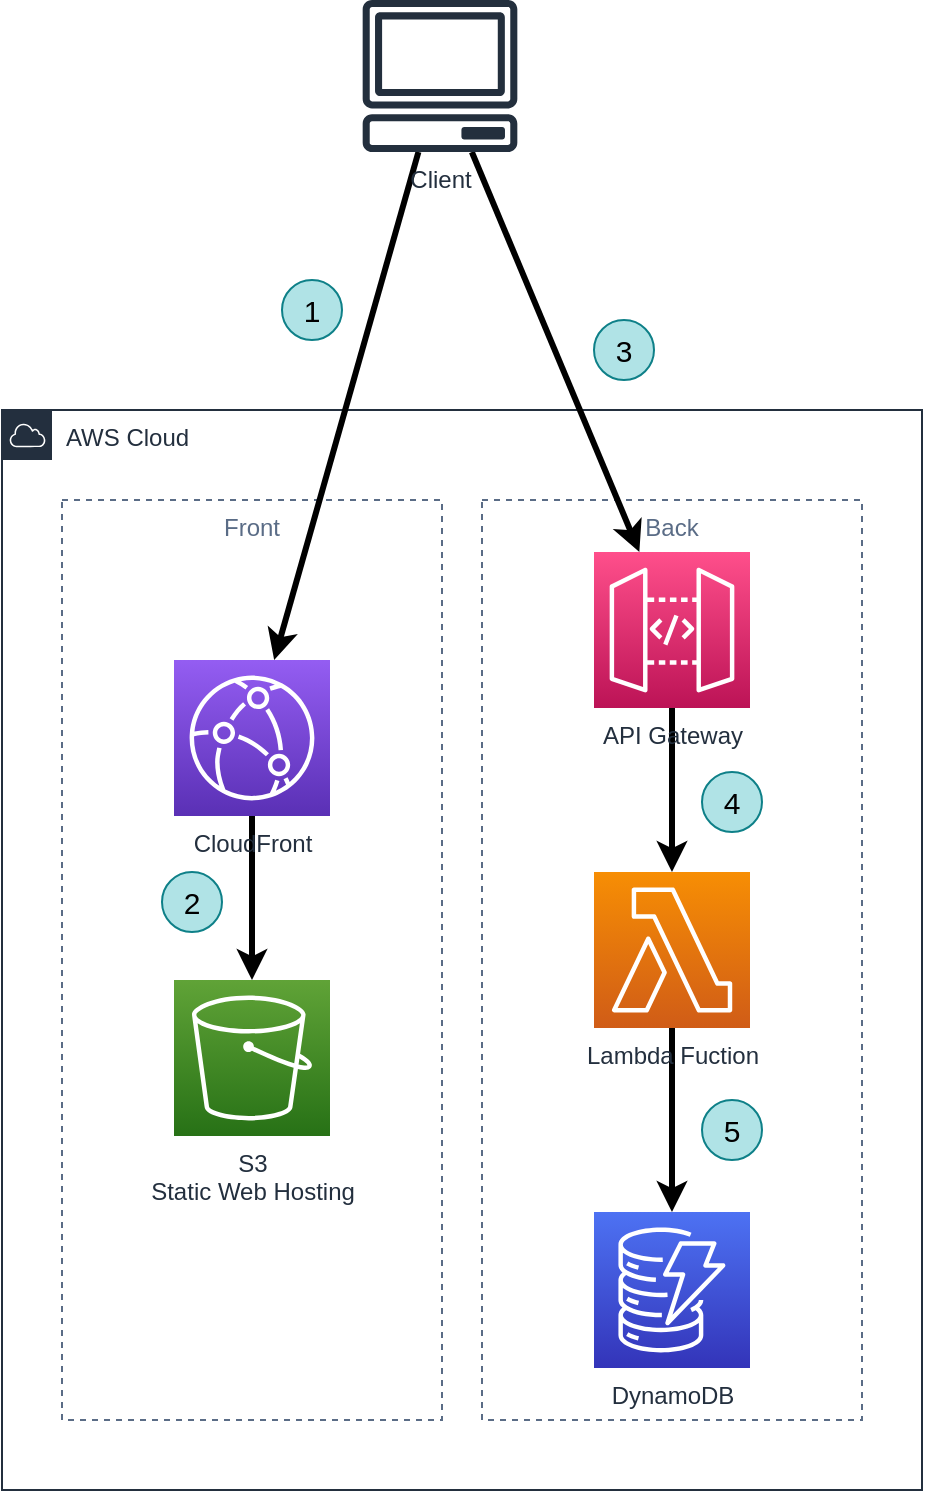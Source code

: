 <mxfile version="15.7.3" type="device"><diagram id="Jqq7ZYosNHJVFauFcloM" name="Page-1"><mxGraphModel dx="1301" dy="1002" grid="1" gridSize="10" guides="1" tooltips="1" connect="1" arrows="1" fold="1" page="1" pageScale="1" pageWidth="850" pageHeight="1100" math="0" shadow="0"><root><mxCell id="0"/><mxCell id="1" parent="0"/><mxCell id="fvcDsFudcQTS2ojDKouD-9" value="Back" style="fillColor=none;strokeColor=#5A6C86;dashed=1;verticalAlign=top;fontStyle=0;fontColor=#5A6C86;" vertex="1" parent="1"><mxGeometry x="420" y="380" width="190" height="460" as="geometry"/></mxCell><mxCell id="YJ0N07vI-W_dVfbIx42Z-2" value="AWS Cloud" style="points=[[0,0],[0.25,0],[0.5,0],[0.75,0],[1,0],[1,0.25],[1,0.5],[1,0.75],[1,1],[0.75,1],[0.5,1],[0.25,1],[0,1],[0,0.75],[0,0.5],[0,0.25]];outlineConnect=0;gradientColor=none;html=1;whiteSpace=wrap;fontSize=12;fontStyle=0;shape=mxgraph.aws4.group;grIcon=mxgraph.aws4.group_aws_cloud;strokeColor=#232F3E;fillColor=none;verticalAlign=top;align=left;spacingLeft=30;fontColor=#232F3E;dashed=0;" parent="1" vertex="1"><mxGeometry x="180" y="335" width="460" height="540" as="geometry"/></mxCell><mxCell id="fvcDsFudcQTS2ojDKouD-8" value="Front" style="fillColor=none;strokeColor=#5A6C86;dashed=1;verticalAlign=top;fontStyle=0;fontColor=#5A6C86;" vertex="1" parent="1"><mxGeometry x="210" y="380" width="190" height="460" as="geometry"/></mxCell><mxCell id="YJ0N07vI-W_dVfbIx42Z-4" style="rounded=0;orthogonalLoop=1;jettySize=auto;html=1;strokeWidth=3;" parent="1" source="YJ0N07vI-W_dVfbIx42Z-1" target="YJ0N07vI-W_dVfbIx42Z-3" edge="1"><mxGeometry relative="1" as="geometry"/></mxCell><mxCell id="fvcDsFudcQTS2ojDKouD-5" style="edgeStyle=none;rounded=1;orthogonalLoop=1;jettySize=auto;html=1;startArrow=none;startFill=0;strokeWidth=3;" edge="1" parent="1" source="YJ0N07vI-W_dVfbIx42Z-1" target="fvcDsFudcQTS2ojDKouD-1"><mxGeometry relative="1" as="geometry"/></mxCell><mxCell id="YJ0N07vI-W_dVfbIx42Z-1" value="Client" style="sketch=0;outlineConnect=0;fontColor=#232F3E;gradientColor=none;fillColor=#232F3D;strokeColor=none;dashed=0;verticalLabelPosition=bottom;verticalAlign=top;align=center;html=1;fontSize=12;fontStyle=0;aspect=fixed;pointerEvents=1;shape=mxgraph.aws4.client;" parent="1" vertex="1"><mxGeometry x="360" y="130" width="78" height="76" as="geometry"/></mxCell><mxCell id="YJ0N07vI-W_dVfbIx42Z-8" style="rounded=0;orthogonalLoop=1;jettySize=auto;html=1;strokeWidth=3;" parent="1" source="YJ0N07vI-W_dVfbIx42Z-3" target="YJ0N07vI-W_dVfbIx42Z-5" edge="1"><mxGeometry relative="1" as="geometry"/></mxCell><mxCell id="YJ0N07vI-W_dVfbIx42Z-3" value="API Gateway" style="sketch=0;points=[[0,0,0],[0.25,0,0],[0.5,0,0],[0.75,0,0],[1,0,0],[0,1,0],[0.25,1,0],[0.5,1,0],[0.75,1,0],[1,1,0],[0,0.25,0],[0,0.5,0],[0,0.75,0],[1,0.25,0],[1,0.5,0],[1,0.75,0]];outlineConnect=0;fontColor=#232F3E;gradientColor=#FF4F8B;gradientDirection=north;fillColor=#BC1356;strokeColor=#ffffff;dashed=0;verticalLabelPosition=bottom;verticalAlign=top;align=center;html=1;fontSize=12;fontStyle=0;aspect=fixed;shape=mxgraph.aws4.resourceIcon;resIcon=mxgraph.aws4.api_gateway;" parent="1" vertex="1"><mxGeometry x="476" y="406" width="78" height="78" as="geometry"/></mxCell><mxCell id="YJ0N07vI-W_dVfbIx42Z-16" style="edgeStyle=none;rounded=0;orthogonalLoop=1;jettySize=auto;html=1;strokeWidth=3;" parent="1" source="YJ0N07vI-W_dVfbIx42Z-5" target="YJ0N07vI-W_dVfbIx42Z-11" edge="1"><mxGeometry relative="1" as="geometry"/></mxCell><mxCell id="YJ0N07vI-W_dVfbIx42Z-5" value="Lambda Fuction" style="sketch=0;points=[[0,0,0],[0.25,0,0],[0.5,0,0],[0.75,0,0],[1,0,0],[0,1,0],[0.25,1,0],[0.5,1,0],[0.75,1,0],[1,1,0],[0,0.25,0],[0,0.5,0],[0,0.75,0],[1,0.25,0],[1,0.5,0],[1,0.75,0]];outlineConnect=0;fontColor=#232F3E;gradientColor=#F78E04;gradientDirection=north;fillColor=#D05C17;strokeColor=#ffffff;dashed=0;verticalLabelPosition=bottom;verticalAlign=top;align=center;html=1;fontSize=12;fontStyle=0;aspect=fixed;shape=mxgraph.aws4.resourceIcon;resIcon=mxgraph.aws4.lambda;" parent="1" vertex="1"><mxGeometry x="476" y="566" width="78" height="78" as="geometry"/></mxCell><mxCell id="YJ0N07vI-W_dVfbIx42Z-11" value="DynamoDB" style="sketch=0;points=[[0,0,0],[0.25,0,0],[0.5,0,0],[0.75,0,0],[1,0,0],[0,1,0],[0.25,1,0],[0.5,1,0],[0.75,1,0],[1,1,0],[0,0.25,0],[0,0.5,0],[0,0.75,0],[1,0.25,0],[1,0.5,0],[1,0.75,0]];outlineConnect=0;fontColor=#232F3E;gradientColor=#4D72F3;gradientDirection=north;fillColor=#3334B9;strokeColor=#ffffff;dashed=0;verticalLabelPosition=bottom;verticalAlign=top;align=center;html=1;fontSize=12;fontStyle=0;aspect=fixed;shape=mxgraph.aws4.resourceIcon;resIcon=mxgraph.aws4.dynamodb;" parent="1" vertex="1"><mxGeometry x="476" y="736" width="78" height="78" as="geometry"/></mxCell><mxCell id="fvcDsFudcQTS2ojDKouD-3" style="edgeStyle=none;rounded=1;orthogonalLoop=1;jettySize=auto;html=1;startArrow=none;startFill=0;strokeWidth=3;" edge="1" parent="1" source="fvcDsFudcQTS2ojDKouD-1" target="fvcDsFudcQTS2ojDKouD-2"><mxGeometry relative="1" as="geometry"/></mxCell><mxCell id="fvcDsFudcQTS2ojDKouD-1" value="CloudFront" style="sketch=0;points=[[0,0,0],[0.25,0,0],[0.5,0,0],[0.75,0,0],[1,0,0],[0,1,0],[0.25,1,0],[0.5,1,0],[0.75,1,0],[1,1,0],[0,0.25,0],[0,0.5,0],[0,0.75,0],[1,0.25,0],[1,0.5,0],[1,0.75,0]];outlineConnect=0;fontColor=#232F3E;gradientColor=#945DF2;gradientDirection=north;fillColor=#5A30B5;strokeColor=#ffffff;dashed=0;verticalLabelPosition=bottom;verticalAlign=top;align=center;html=1;fontSize=12;fontStyle=0;aspect=fixed;shape=mxgraph.aws4.resourceIcon;resIcon=mxgraph.aws4.cloudfront;" vertex="1" parent="1"><mxGeometry x="266" y="460" width="78" height="78" as="geometry"/></mxCell><mxCell id="fvcDsFudcQTS2ojDKouD-2" value="S3&lt;br&gt;Static Web Hosting" style="sketch=0;points=[[0,0,0],[0.25,0,0],[0.5,0,0],[0.75,0,0],[1,0,0],[0,1,0],[0.25,1,0],[0.5,1,0],[0.75,1,0],[1,1,0],[0,0.25,0],[0,0.5,0],[0,0.75,0],[1,0.25,0],[1,0.5,0],[1,0.75,0]];outlineConnect=0;fontColor=#232F3E;gradientColor=#60A337;gradientDirection=north;fillColor=#277116;strokeColor=#ffffff;dashed=0;verticalLabelPosition=bottom;verticalAlign=top;align=center;html=1;fontSize=12;fontStyle=0;aspect=fixed;shape=mxgraph.aws4.resourceIcon;resIcon=mxgraph.aws4.s3;" vertex="1" parent="1"><mxGeometry x="266" y="620" width="78" height="78" as="geometry"/></mxCell><mxCell id="fvcDsFudcQTS2ojDKouD-10" value="&lt;font style=&quot;font-size: 15px&quot;&gt;1&lt;/font&gt;" style="ellipse;whiteSpace=wrap;html=1;aspect=fixed;fillColor=#b0e3e6;strokeColor=#0e8088;" vertex="1" parent="1"><mxGeometry x="320" y="270" width="30" height="30" as="geometry"/></mxCell><mxCell id="fvcDsFudcQTS2ojDKouD-11" value="&lt;font style=&quot;font-size: 15px&quot;&gt;2&lt;/font&gt;" style="ellipse;whiteSpace=wrap;html=1;aspect=fixed;fillColor=#b0e3e6;strokeColor=#0e8088;" vertex="1" parent="1"><mxGeometry x="260" y="566" width="30" height="30" as="geometry"/></mxCell><mxCell id="fvcDsFudcQTS2ojDKouD-12" value="&lt;font style=&quot;font-size: 15px&quot;&gt;3&lt;/font&gt;" style="ellipse;whiteSpace=wrap;html=1;aspect=fixed;fillColor=#b0e3e6;strokeColor=#0e8088;" vertex="1" parent="1"><mxGeometry x="476" y="290" width="30" height="30" as="geometry"/></mxCell><mxCell id="fvcDsFudcQTS2ojDKouD-14" value="&lt;font style=&quot;font-size: 15px&quot;&gt;4&lt;/font&gt;" style="ellipse;whiteSpace=wrap;html=1;aspect=fixed;fillColor=#b0e3e6;strokeColor=#0e8088;" vertex="1" parent="1"><mxGeometry x="530" y="516" width="30" height="30" as="geometry"/></mxCell><mxCell id="fvcDsFudcQTS2ojDKouD-15" value="&lt;font style=&quot;font-size: 15px&quot;&gt;5&lt;/font&gt;" style="ellipse;whiteSpace=wrap;html=1;aspect=fixed;fillColor=#b0e3e6;strokeColor=#0e8088;" vertex="1" parent="1"><mxGeometry x="530" y="680" width="30" height="30" as="geometry"/></mxCell></root></mxGraphModel></diagram></mxfile>
